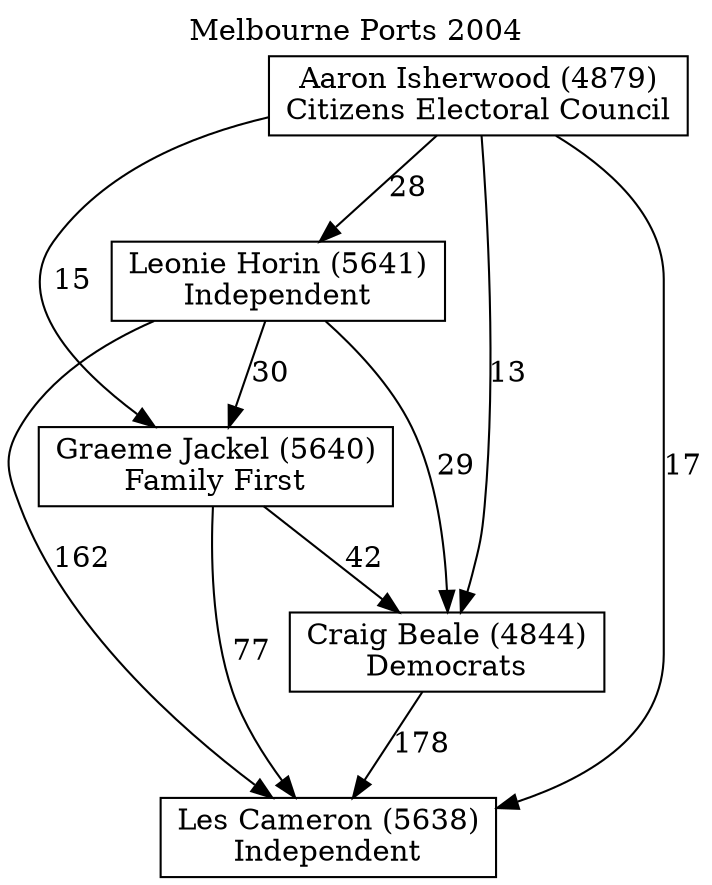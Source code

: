 // House preference flow
digraph "Les Cameron (5638)_Melbourne Ports_2004" {
	graph [label="Melbourne Ports 2004" labelloc=t mclimit=10]
	node [shape=box]
	"Les Cameron (5638)" [label="Les Cameron (5638)
Independent"]
	"Craig Beale (4844)" [label="Craig Beale (4844)
Democrats"]
	"Graeme Jackel (5640)" [label="Graeme Jackel (5640)
Family First"]
	"Leonie Horin (5641)" [label="Leonie Horin (5641)
Independent"]
	"Aaron Isherwood (4879)" [label="Aaron Isherwood (4879)
Citizens Electoral Council"]
	"Craig Beale (4844)" -> "Les Cameron (5638)" [label=178]
	"Graeme Jackel (5640)" -> "Craig Beale (4844)" [label=42]
	"Leonie Horin (5641)" -> "Graeme Jackel (5640)" [label=30]
	"Aaron Isherwood (4879)" -> "Leonie Horin (5641)" [label=28]
	"Graeme Jackel (5640)" -> "Les Cameron (5638)" [label=77]
	"Leonie Horin (5641)" -> "Les Cameron (5638)" [label=162]
	"Aaron Isherwood (4879)" -> "Les Cameron (5638)" [label=17]
	"Aaron Isherwood (4879)" -> "Graeme Jackel (5640)" [label=15]
	"Leonie Horin (5641)" -> "Craig Beale (4844)" [label=29]
	"Aaron Isherwood (4879)" -> "Craig Beale (4844)" [label=13]
}
